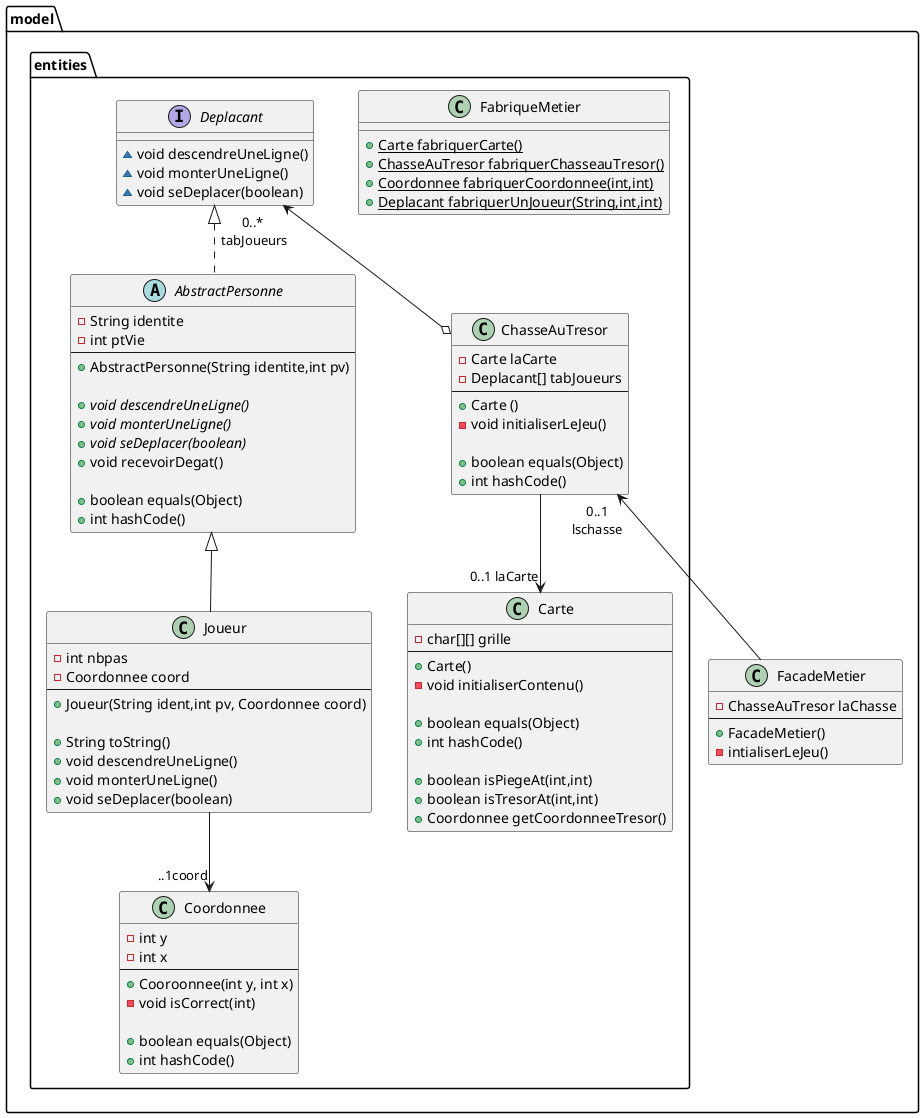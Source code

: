 @startuml
class model.entities.FabriqueMetier {
+ {static} Carte fabriquerCarte()
+ {static} ChasseAuTresor fabriquerChasseauTresor()
+ {static} Coordonnee fabriquerCoordonnee(int,int)
+ {static} Deplacant fabriquerUnJoueur(String,int,int)
}
class model.entities.ChasseAuTresor {
- Carte laCarte
- Deplacant[] tabJoueurs
---
+ Carte ()
- void initialiserLeJeu()

+ boolean equals(Object)
+ int hashCode()
}
class model.entities.Coordonnee {
- int y
- int x
---
+ Cooroonnee(int y, int x)
- void isCorrect(int)

+ boolean equals(Object)
+ int hashCode()
}

class model.entities.Carte {
- char[][] grille
---
+ Carte()
- void initialiserContenu()

+ boolean equals(Object)
+ int hashCode()

+ boolean isPiegeAt(int,int)
+ boolean isTresorAt(int,int)
+ Coordonnee getCoordonneeTresor()
}

interface model.entities.Deplacant {
~ void descendreUneLigne()
~ void monterUneLigne()
~ void seDeplacer(boolean)
}
class model.entities.Joueur {
- int nbpas
- Coordonnee coord
---
+ Joueur(String ident,int pv, Coordonnee coord)

+ String toString()
+ void descendreUneLigne()
+ void monterUneLigne()
+ void seDeplacer(boolean)
}
abstract class model.entities.AbstractPersonne {
- String identite
- int ptVie
---
+ AbstractPersonne(String identite,int pv)

+ {abstract} void descendreUneLigne()
+ {abstract} void monterUneLigne()
+ {abstract} void seDeplacer(boolean)
+ void recevoirDegat()

+ boolean equals(Object)
+ int hashCode()
}

class model.FacadeMetier{
-ChasseAuTresor laChasse
---
+ FacadeMetier()
- intialiserLeJeu()
}

'' LES RELATIONS----------------------------------------------
model.entities.AbstractPersonne <|-- model.entities.Joueur
model.entities.Deplacant <|.. model.entities.AbstractPersonne
model.entities.Joueur-->"..1coord"model.entities.Coordonnee

model.entities.ChasseAuTresor-->"0..1 laCarte"model.entities.Carte
model.entities.Deplacant"0..* \ntabJoueurs"<--o model.entities.ChasseAuTresor

model.entities.ChasseAuTresor"0..1\nlschasse"<--model.FacadeMetier
@enduml